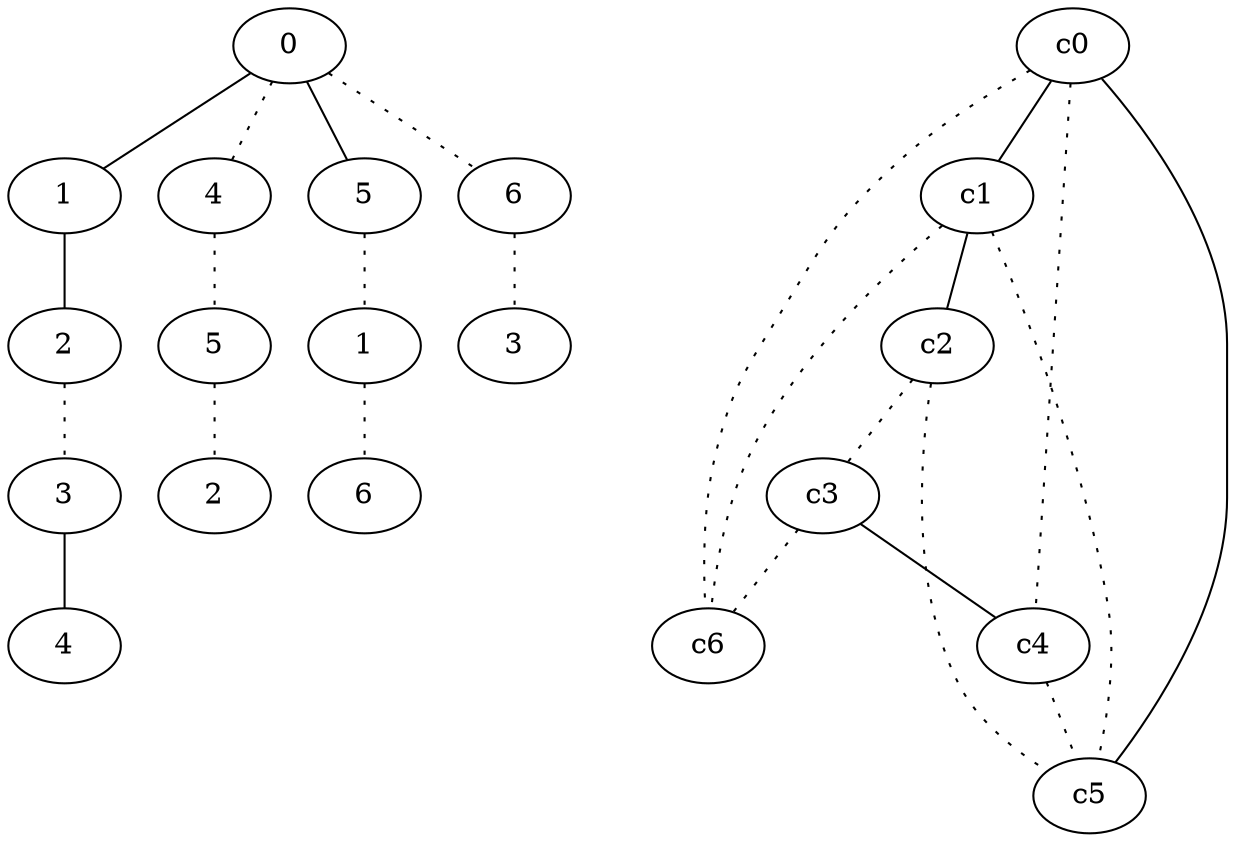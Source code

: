 graph {
a0[label=0];
a1[label=1];
a2[label=2];
a3[label=3];
a4[label=4];
a5[label=4];
a6[label=5];
a7[label=2];
a8[label=5];
a9[label=1];
a10[label=6];
a11[label=6];
a12[label=3];
a0 -- a1;
a0 -- a5 [style=dotted];
a0 -- a8;
a0 -- a11 [style=dotted];
a1 -- a2;
a2 -- a3 [style=dotted];
a3 -- a4;
a5 -- a6 [style=dotted];
a6 -- a7 [style=dotted];
a8 -- a9 [style=dotted];
a9 -- a10 [style=dotted];
a11 -- a12 [style=dotted];
c0 -- c1;
c0 -- c4 [style=dotted];
c0 -- c5;
c0 -- c6 [style=dotted];
c1 -- c2;
c1 -- c5 [style=dotted];
c1 -- c6 [style=dotted];
c2 -- c3 [style=dotted];
c2 -- c5 [style=dotted];
c3 -- c4;
c3 -- c6 [style=dotted];
c4 -- c5 [style=dotted];
}
